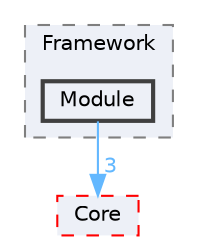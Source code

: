 digraph "D:/Peridyno/peridyno/src/Framework/Module"
{
 // LATEX_PDF_SIZE
  bgcolor="transparent";
  edge [fontname=Helvetica,fontsize=10,labelfontname=Helvetica,labelfontsize=10];
  node [fontname=Helvetica,fontsize=10,shape=box,height=0.2,width=0.4];
  compound=true
  subgraph clusterdir_72c161997c5186b0a4bbf39a44809cf4 {
    graph [ bgcolor="#edf0f7", pencolor="grey50", label="Framework", fontname=Helvetica,fontsize=10 style="filled,dashed", URL="dir_72c161997c5186b0a4bbf39a44809cf4.html",tooltip=""]
  dir_5b757dcf9802407032b978ab74c9bbfb [label="Module", fillcolor="#edf0f7", color="grey25", style="filled,bold", URL="dir_5b757dcf9802407032b978ab74c9bbfb.html",tooltip=""];
  }
  dir_18ab09de471ddf4a6c726bf6f36eb1c9 [label="Core", fillcolor="#edf0f7", color="red", style="filled,dashed", URL="dir_18ab09de471ddf4a6c726bf6f36eb1c9.html",tooltip=""];
  dir_5b757dcf9802407032b978ab74c9bbfb->dir_18ab09de471ddf4a6c726bf6f36eb1c9 [headlabel="3", labeldistance=1.5 headhref="dir_000050_000014.html" href="dir_000050_000014.html" color="steelblue1" fontcolor="steelblue1"];
}
